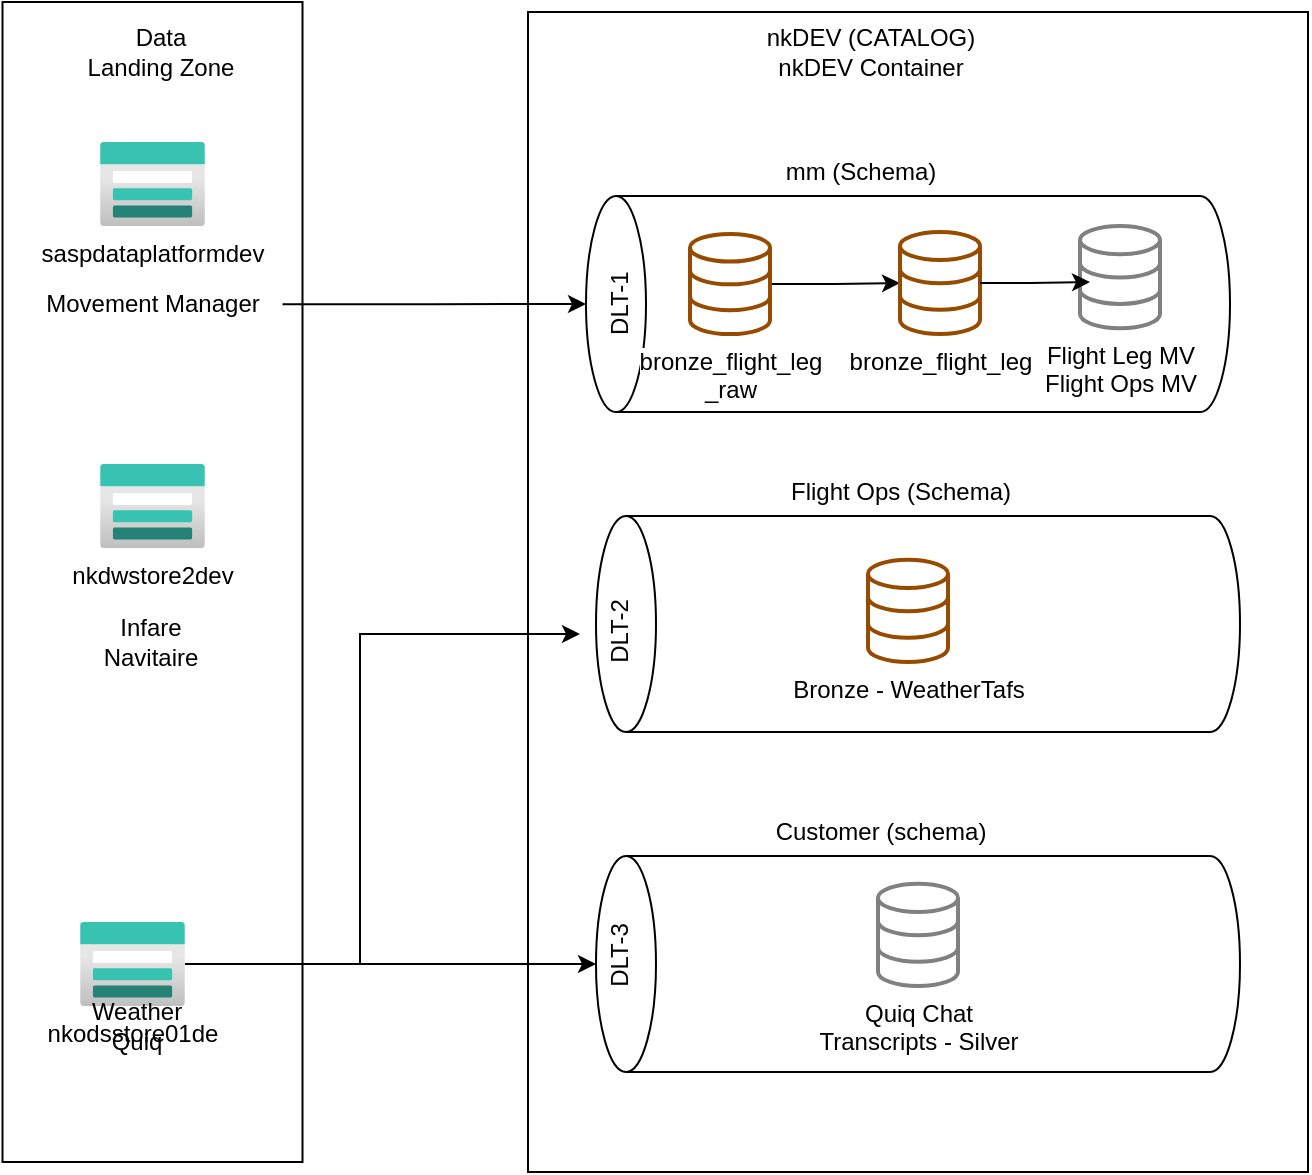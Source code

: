 <mxfile version="23.0.1" type="github">
  <diagram name="Page-1" id="3pONTu677KfvnjduAxiZ">
    <mxGraphModel dx="1674" dy="772" grid="1" gridSize="10" guides="1" tooltips="1" connect="1" arrows="1" fold="1" page="1" pageScale="1" pageWidth="850" pageHeight="1100" math="0" shadow="0">
      <root>
        <mxCell id="0" />
        <mxCell id="1" parent="0" />
        <mxCell id="abA9VttByAUSsHH8PQHx-19" value="" style="whiteSpace=wrap;html=1;" parent="1" vertex="1">
          <mxGeometry x="404" y="105" width="390" height="580" as="geometry" />
        </mxCell>
        <mxCell id="abA9VttByAUSsHH8PQHx-9" value="" style="shape=cylinder3;whiteSpace=wrap;html=1;boundedLbl=1;backgroundOutline=1;size=15;rotation=-90;" parent="1" vertex="1">
          <mxGeometry x="540" y="90.05" width="108" height="322" as="geometry" />
        </mxCell>
        <mxCell id="abA9VttByAUSsHH8PQHx-5" value="" style="whiteSpace=wrap;html=1;" parent="1" vertex="1">
          <mxGeometry x="141.25" y="100" width="150" height="580" as="geometry" />
        </mxCell>
        <mxCell id="MzxG9glWLluSP522QYA4-5" value="" style="edgeStyle=orthogonalEdgeStyle;rounded=0;orthogonalLoop=1;jettySize=auto;html=1;" parent="1" source="abA9VttByAUSsHH8PQHx-3" target="MzxG9glWLluSP522QYA4-3" edge="1">
          <mxGeometry relative="1" as="geometry" />
        </mxCell>
        <mxCell id="abA9VttByAUSsHH8PQHx-3" value="bronze_flight_leg&lt;br&gt;_raw" style="html=1;verticalLabelPosition=bottom;align=center;labelBackgroundColor=#ffffff;verticalAlign=top;strokeWidth=2;strokeColor=#964B00;shadow=0;dashed=0;shape=mxgraph.ios7.icons.data;" parent="1" vertex="1">
          <mxGeometry x="485" y="215.95" width="40" height="50.1" as="geometry" />
        </mxCell>
        <mxCell id="abA9VttByAUSsHH8PQHx-4" value="nkdwstore2dev" style="image;aspect=fixed;html=1;points=[];align=center;fontSize=12;image=img/lib/azure2/storage/Storage_Accounts.svg;" parent="1" vertex="1">
          <mxGeometry x="190" y="331" width="52.5" height="42" as="geometry" />
        </mxCell>
        <mxCell id="abA9VttByAUSsHH8PQHx-6" value="saspdataplatformdev" style="image;aspect=fixed;html=1;points=[];align=center;fontSize=12;image=img/lib/azure2/storage/Storage_Accounts.svg;" parent="1" vertex="1">
          <mxGeometry x="190" y="170" width="52.5" height="42" as="geometry" />
        </mxCell>
        <mxCell id="abA9VttByAUSsHH8PQHx-7" value="nkodsstore01de" style="image;aspect=fixed;html=1;points=[];align=center;fontSize=12;image=img/lib/azure2/storage/Storage_Accounts.svg;" parent="1" vertex="1">
          <mxGeometry x="180" y="560" width="52.5" height="42" as="geometry" />
        </mxCell>
        <mxCell id="abA9VttByAUSsHH8PQHx-15" value="Weather&lt;br&gt;Quiq" style="text;html=1;align=center;verticalAlign=middle;resizable=0;points=[];autosize=1;strokeColor=none;fillColor=none;" parent="1" vertex="1">
          <mxGeometry x="172.5" y="592" width="70" height="40" as="geometry" />
        </mxCell>
        <mxCell id="abA9VttByAUSsHH8PQHx-16" value="Infare&lt;br&gt;Navitaire&lt;br&gt;" style="text;html=1;align=center;verticalAlign=middle;resizable=0;points=[];autosize=1;strokeColor=none;fillColor=none;" parent="1" vertex="1">
          <mxGeometry x="180" y="400" width="70" height="40" as="geometry" />
        </mxCell>
        <mxCell id="abA9VttByAUSsHH8PQHx-18" style="edgeStyle=orthogonalEdgeStyle;rounded=0;orthogonalLoop=1;jettySize=auto;html=1;" parent="1" source="abA9VttByAUSsHH8PQHx-17" target="abA9VttByAUSsHH8PQHx-9" edge="1">
          <mxGeometry relative="1" as="geometry">
            <mxPoint x="300" y="350" as="sourcePoint" />
          </mxGeometry>
        </mxCell>
        <mxCell id="abA9VttByAUSsHH8PQHx-17" value="Movement Manager" style="text;html=1;align=center;verticalAlign=middle;resizable=0;points=[];autosize=1;strokeColor=none;fillColor=none;" parent="1" vertex="1">
          <mxGeometry x="151.25" y="236.05" width="130" height="30" as="geometry" />
        </mxCell>
        <mxCell id="abA9VttByAUSsHH8PQHx-21" value="" style="shape=cylinder3;whiteSpace=wrap;html=1;boundedLbl=1;backgroundOutline=1;size=15;rotation=-90;" parent="1" vertex="1">
          <mxGeometry x="545" y="250" width="108" height="322" as="geometry" />
        </mxCell>
        <mxCell id="abA9VttByAUSsHH8PQHx-24" value="Flight Leg MV&lt;br&gt;Flight Ops MV" style="html=1;verticalLabelPosition=bottom;align=center;labelBackgroundColor=#ffffff;verticalAlign=top;strokeWidth=2;strokeColor=#808080;shadow=0;dashed=0;shape=mxgraph.ios7.icons.data;" parent="1" vertex="1">
          <mxGeometry x="680" y="212" width="40" height="51.1" as="geometry" />
        </mxCell>
        <mxCell id="abA9VttByAUSsHH8PQHx-26" value="nkDEV (CATALOG)&lt;br&gt;nkDEV Container" style="text;html=1;align=center;verticalAlign=middle;resizable=0;points=[];autosize=1;strokeColor=none;fillColor=none;" parent="1" vertex="1">
          <mxGeometry x="510" y="105" width="130" height="40" as="geometry" />
        </mxCell>
        <mxCell id="abA9VttByAUSsHH8PQHx-27" value="mm (Schema)" style="text;html=1;align=center;verticalAlign=middle;resizable=0;points=[];autosize=1;strokeColor=none;fillColor=none;" parent="1" vertex="1">
          <mxGeometry x="520" y="170" width="100" height="30" as="geometry" />
        </mxCell>
        <mxCell id="abA9VttByAUSsHH8PQHx-29" value="Data&lt;br&gt;Landing Zone" style="text;html=1;align=center;verticalAlign=middle;resizable=0;points=[];autosize=1;strokeColor=none;fillColor=none;" parent="1" vertex="1">
          <mxGeometry x="170" y="105" width="100" height="40" as="geometry" />
        </mxCell>
        <mxCell id="abA9VttByAUSsHH8PQHx-30" value="" style="shape=cylinder3;whiteSpace=wrap;html=1;boundedLbl=1;backgroundOutline=1;size=15;rotation=-90;" parent="1" vertex="1">
          <mxGeometry x="545" y="420" width="108" height="322" as="geometry" />
        </mxCell>
        <mxCell id="abA9VttByAUSsHH8PQHx-31" value="Quiq Chat &lt;br&gt;Transcripts - Silver" style="html=1;verticalLabelPosition=bottom;align=center;labelBackgroundColor=#ffffff;verticalAlign=top;strokeWidth=2;strokeColor=#808080;shadow=0;dashed=0;shape=mxgraph.ios7.icons.data;" parent="1" vertex="1">
          <mxGeometry x="579" y="540.9" width="40" height="51.1" as="geometry" />
        </mxCell>
        <mxCell id="abA9VttByAUSsHH8PQHx-32" value="Customer (schema)" style="text;html=1;align=center;verticalAlign=middle;resizable=0;points=[];autosize=1;strokeColor=none;fillColor=none;" parent="1" vertex="1">
          <mxGeometry x="515" y="500" width="130" height="30" as="geometry" />
        </mxCell>
        <mxCell id="abA9VttByAUSsHH8PQHx-33" style="edgeStyle=orthogonalEdgeStyle;rounded=0;orthogonalLoop=1;jettySize=auto;html=1;entryX=0.5;entryY=0;entryDx=0;entryDy=0;entryPerimeter=0;" parent="1" source="abA9VttByAUSsHH8PQHx-7" target="abA9VttByAUSsHH8PQHx-30" edge="1">
          <mxGeometry relative="1" as="geometry" />
        </mxCell>
        <mxCell id="abA9VttByAUSsHH8PQHx-28" value="Flight Ops (Schema)" style="text;html=1;align=center;verticalAlign=middle;resizable=0;points=[];autosize=1;strokeColor=none;fillColor=none;" parent="1" vertex="1">
          <mxGeometry x="525" y="330" width="130" height="30" as="geometry" />
        </mxCell>
        <mxCell id="pvvucQbLz1xyliKZrhxP-2" value="Bronze - WeatherTafs" style="html=1;verticalLabelPosition=bottom;align=center;labelBackgroundColor=#ffffff;verticalAlign=top;strokeWidth=2;strokeColor=#964B00;shadow=0;dashed=0;shape=mxgraph.ios7.icons.data;" parent="1" vertex="1">
          <mxGeometry x="574" y="378.9" width="40" height="51.1" as="geometry" />
        </mxCell>
        <mxCell id="pvvucQbLz1xyliKZrhxP-4" value="DLT-1" style="text;html=1;align=center;verticalAlign=middle;resizable=0;points=[];autosize=1;strokeColor=none;fillColor=none;rotation=-90;" parent="1" vertex="1">
          <mxGeometry x="420" y="236.05" width="60" height="30" as="geometry" />
        </mxCell>
        <mxCell id="pvvucQbLz1xyliKZrhxP-5" value="DLT-2" style="text;html=1;align=center;verticalAlign=middle;resizable=0;points=[];autosize=1;strokeColor=none;fillColor=none;rotation=-90;" parent="1" vertex="1">
          <mxGeometry x="420" y="400" width="60" height="30" as="geometry" />
        </mxCell>
        <mxCell id="pvvucQbLz1xyliKZrhxP-6" value="DLT-3" style="text;html=1;align=center;verticalAlign=middle;resizable=0;points=[];autosize=1;strokeColor=none;fillColor=none;rotation=-90;" parent="1" vertex="1">
          <mxGeometry x="420" y="562" width="60" height="30" as="geometry" />
        </mxCell>
        <mxCell id="MzxG9glWLluSP522QYA4-3" value="bronze_flight_leg" style="html=1;verticalLabelPosition=bottom;align=center;labelBackgroundColor=#ffffff;verticalAlign=top;strokeWidth=2;strokeColor=#964B00;shadow=0;dashed=0;shape=mxgraph.ios7.icons.data;" parent="1" vertex="1">
          <mxGeometry x="590" y="214.95" width="40" height="51.1" as="geometry" />
        </mxCell>
        <mxCell id="NqjRXxUm5JFHJuSV3WzV-1" style="edgeStyle=orthogonalEdgeStyle;rounded=0;orthogonalLoop=1;jettySize=auto;html=1;entryX=0.125;entryY=0.548;entryDx=0;entryDy=0;entryPerimeter=0;" edge="1" parent="1" source="MzxG9glWLluSP522QYA4-3" target="abA9VttByAUSsHH8PQHx-24">
          <mxGeometry relative="1" as="geometry" />
        </mxCell>
        <mxCell id="NqjRXxUm5JFHJuSV3WzV-3" style="edgeStyle=orthogonalEdgeStyle;rounded=0;orthogonalLoop=1;jettySize=auto;html=1;entryX=0.483;entryY=-0.167;entryDx=0;entryDy=0;entryPerimeter=0;" edge="1" parent="1" source="abA9VttByAUSsHH8PQHx-7" target="pvvucQbLz1xyliKZrhxP-5">
          <mxGeometry relative="1" as="geometry">
            <Array as="points">
              <mxPoint x="320" y="581" />
              <mxPoint x="320" y="416" />
            </Array>
          </mxGeometry>
        </mxCell>
      </root>
    </mxGraphModel>
  </diagram>
</mxfile>

